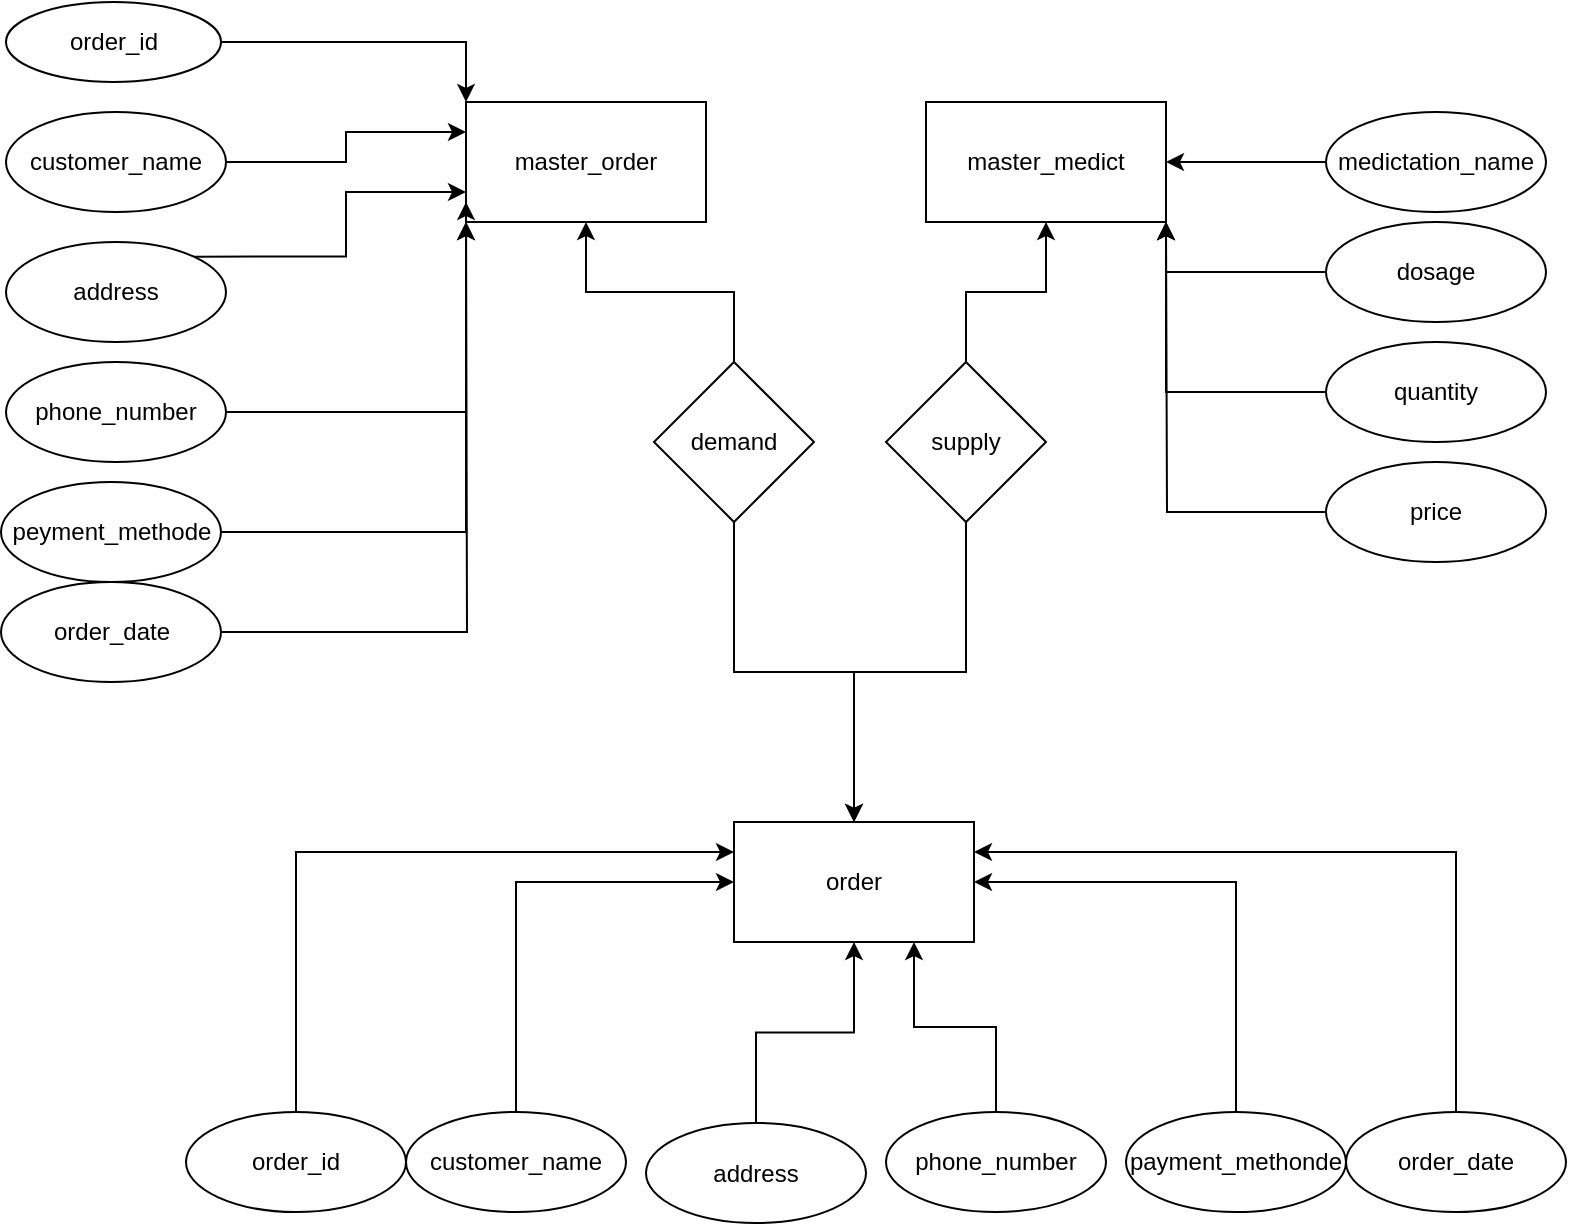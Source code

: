 <mxfile version="24.7.16">
  <diagram name="Page-1" id="Ex8BCCso97LuvEAVhhQ6">
    <mxGraphModel dx="1222" dy="1927" grid="1" gridSize="10" guides="1" tooltips="1" connect="1" arrows="1" fold="1" page="1" pageScale="1" pageWidth="827" pageHeight="1169" math="0" shadow="0">
      <root>
        <mxCell id="0" />
        <mxCell id="1" parent="0" />
        <mxCell id="YYD-YdkkWs8XVVCYrHQj-41" value="master_order" style="rounded=0;whiteSpace=wrap;html=1;" vertex="1" parent="1">
          <mxGeometry x="280" y="-1010" width="120" height="60" as="geometry" />
        </mxCell>
        <mxCell id="YYD-YdkkWs8XVVCYrHQj-46" style="edgeStyle=orthogonalEdgeStyle;rounded=0;orthogonalLoop=1;jettySize=auto;html=1;exitX=1;exitY=0.5;exitDx=0;exitDy=0;entryX=0;entryY=0;entryDx=0;entryDy=0;" edge="1" parent="1" source="YYD-YdkkWs8XVVCYrHQj-44" target="YYD-YdkkWs8XVVCYrHQj-41">
          <mxGeometry relative="1" as="geometry" />
        </mxCell>
        <mxCell id="YYD-YdkkWs8XVVCYrHQj-44" value="order_id" style="ellipse;whiteSpace=wrap;html=1;" vertex="1" parent="1">
          <mxGeometry x="50" y="-1060" width="107.5" height="40" as="geometry" />
        </mxCell>
        <mxCell id="YYD-YdkkWs8XVVCYrHQj-53" style="edgeStyle=orthogonalEdgeStyle;rounded=0;orthogonalLoop=1;jettySize=auto;html=1;exitX=1;exitY=0;exitDx=0;exitDy=0;entryX=0;entryY=0.75;entryDx=0;entryDy=0;" edge="1" parent="1" source="YYD-YdkkWs8XVVCYrHQj-47" target="YYD-YdkkWs8XVVCYrHQj-41">
          <mxGeometry relative="1" as="geometry" />
        </mxCell>
        <mxCell id="YYD-YdkkWs8XVVCYrHQj-47" value="address" style="ellipse;whiteSpace=wrap;html=1;" vertex="1" parent="1">
          <mxGeometry x="50" y="-940" width="110" height="50" as="geometry" />
        </mxCell>
        <mxCell id="YYD-YdkkWs8XVVCYrHQj-52" style="edgeStyle=orthogonalEdgeStyle;rounded=0;orthogonalLoop=1;jettySize=auto;html=1;exitX=1;exitY=0.5;exitDx=0;exitDy=0;entryX=0;entryY=0.25;entryDx=0;entryDy=0;" edge="1" parent="1" source="YYD-YdkkWs8XVVCYrHQj-48" target="YYD-YdkkWs8XVVCYrHQj-41">
          <mxGeometry relative="1" as="geometry" />
        </mxCell>
        <mxCell id="YYD-YdkkWs8XVVCYrHQj-48" value="customer_name" style="ellipse;whiteSpace=wrap;html=1;" vertex="1" parent="1">
          <mxGeometry x="50" y="-1005" width="110" height="50" as="geometry" />
        </mxCell>
        <mxCell id="YYD-YdkkWs8XVVCYrHQj-66" style="edgeStyle=orthogonalEdgeStyle;rounded=0;orthogonalLoop=1;jettySize=auto;html=1;exitX=1;exitY=0.5;exitDx=0;exitDy=0;entryX=0;entryY=1;entryDx=0;entryDy=0;" edge="1" parent="1" source="YYD-YdkkWs8XVVCYrHQj-49" target="YYD-YdkkWs8XVVCYrHQj-41">
          <mxGeometry relative="1" as="geometry" />
        </mxCell>
        <mxCell id="YYD-YdkkWs8XVVCYrHQj-49" value="phone_number" style="ellipse;whiteSpace=wrap;html=1;" vertex="1" parent="1">
          <mxGeometry x="50" y="-880" width="110" height="50" as="geometry" />
        </mxCell>
        <mxCell id="YYD-YdkkWs8XVVCYrHQj-58" value="master_medict" style="rounded=0;whiteSpace=wrap;html=1;" vertex="1" parent="1">
          <mxGeometry x="510" y="-1010" width="120" height="60" as="geometry" />
        </mxCell>
        <mxCell id="YYD-YdkkWs8XVVCYrHQj-72" style="edgeStyle=orthogonalEdgeStyle;rounded=0;orthogonalLoop=1;jettySize=auto;html=1;exitX=0;exitY=0.5;exitDx=0;exitDy=0;entryX=1;entryY=0.5;entryDx=0;entryDy=0;" edge="1" parent="1" source="YYD-YdkkWs8XVVCYrHQj-61" target="YYD-YdkkWs8XVVCYrHQj-58">
          <mxGeometry relative="1" as="geometry" />
        </mxCell>
        <mxCell id="YYD-YdkkWs8XVVCYrHQj-61" value="medictation_name" style="ellipse;whiteSpace=wrap;html=1;" vertex="1" parent="1">
          <mxGeometry x="710" y="-1005" width="110" height="50" as="geometry" />
        </mxCell>
        <mxCell id="YYD-YdkkWs8XVVCYrHQj-68" style="edgeStyle=orthogonalEdgeStyle;rounded=0;orthogonalLoop=1;jettySize=auto;html=1;exitX=0;exitY=0.5;exitDx=0;exitDy=0;entryX=1;entryY=1;entryDx=0;entryDy=0;" edge="1" parent="1" source="YYD-YdkkWs8XVVCYrHQj-62" target="YYD-YdkkWs8XVVCYrHQj-58">
          <mxGeometry relative="1" as="geometry" />
        </mxCell>
        <mxCell id="YYD-YdkkWs8XVVCYrHQj-62" value="dosage" style="ellipse;whiteSpace=wrap;html=1;" vertex="1" parent="1">
          <mxGeometry x="710" y="-950" width="110" height="50" as="geometry" />
        </mxCell>
        <mxCell id="YYD-YdkkWs8XVVCYrHQj-69" value="order" style="rounded=0;whiteSpace=wrap;html=1;" vertex="1" parent="1">
          <mxGeometry x="414" y="-650" width="120" height="60" as="geometry" />
        </mxCell>
        <mxCell id="YYD-YdkkWs8XVVCYrHQj-80" style="edgeStyle=orthogonalEdgeStyle;rounded=0;orthogonalLoop=1;jettySize=auto;html=1;exitX=0.5;exitY=0;exitDx=0;exitDy=0;entryX=0;entryY=0.5;entryDx=0;entryDy=0;" edge="1" parent="1" source="YYD-YdkkWs8XVVCYrHQj-73" target="YYD-YdkkWs8XVVCYrHQj-69">
          <mxGeometry relative="1" as="geometry" />
        </mxCell>
        <mxCell id="YYD-YdkkWs8XVVCYrHQj-73" value="customer_name" style="ellipse;whiteSpace=wrap;html=1;" vertex="1" parent="1">
          <mxGeometry x="250" y="-505" width="110" height="50" as="geometry" />
        </mxCell>
        <mxCell id="YYD-YdkkWs8XVVCYrHQj-79" style="edgeStyle=orthogonalEdgeStyle;rounded=0;orthogonalLoop=1;jettySize=auto;html=1;exitX=0.5;exitY=0;exitDx=0;exitDy=0;entryX=0;entryY=0.25;entryDx=0;entryDy=0;" edge="1" parent="1" source="YYD-YdkkWs8XVVCYrHQj-74" target="YYD-YdkkWs8XVVCYrHQj-69">
          <mxGeometry relative="1" as="geometry" />
        </mxCell>
        <mxCell id="YYD-YdkkWs8XVVCYrHQj-74" value="order_id" style="ellipse;whiteSpace=wrap;html=1;" vertex="1" parent="1">
          <mxGeometry x="140" y="-505" width="110" height="50" as="geometry" />
        </mxCell>
        <mxCell id="YYD-YdkkWs8XVVCYrHQj-84" style="edgeStyle=orthogonalEdgeStyle;rounded=0;orthogonalLoop=1;jettySize=auto;html=1;exitX=0.5;exitY=0;exitDx=0;exitDy=0;entryX=1;entryY=0.25;entryDx=0;entryDy=0;" edge="1" parent="1" source="YYD-YdkkWs8XVVCYrHQj-75" target="YYD-YdkkWs8XVVCYrHQj-69">
          <mxGeometry relative="1" as="geometry">
            <mxPoint x="560" y="-620" as="targetPoint" />
          </mxGeometry>
        </mxCell>
        <mxCell id="YYD-YdkkWs8XVVCYrHQj-75" value="order_date" style="ellipse;whiteSpace=wrap;html=1;" vertex="1" parent="1">
          <mxGeometry x="720" y="-505" width="110" height="50" as="geometry" />
        </mxCell>
        <mxCell id="YYD-YdkkWs8XVVCYrHQj-76" value="address" style="ellipse;whiteSpace=wrap;html=1;" vertex="1" parent="1">
          <mxGeometry x="370" y="-499.5" width="110" height="50" as="geometry" />
        </mxCell>
        <mxCell id="YYD-YdkkWs8XVVCYrHQj-102" style="edgeStyle=orthogonalEdgeStyle;rounded=0;orthogonalLoop=1;jettySize=auto;html=1;exitX=0.5;exitY=0;exitDx=0;exitDy=0;entryX=0.75;entryY=1;entryDx=0;entryDy=0;" edge="1" parent="1" source="YYD-YdkkWs8XVVCYrHQj-77" target="YYD-YdkkWs8XVVCYrHQj-69">
          <mxGeometry relative="1" as="geometry" />
        </mxCell>
        <mxCell id="YYD-YdkkWs8XVVCYrHQj-77" value="phone_number" style="ellipse;whiteSpace=wrap;html=1;" vertex="1" parent="1">
          <mxGeometry x="490" y="-505" width="110" height="50" as="geometry" />
        </mxCell>
        <mxCell id="YYD-YdkkWs8XVVCYrHQj-83" style="edgeStyle=orthogonalEdgeStyle;rounded=0;orthogonalLoop=1;jettySize=auto;html=1;exitX=0.5;exitY=0;exitDx=0;exitDy=0;entryX=1;entryY=0.5;entryDx=0;entryDy=0;" edge="1" parent="1" source="YYD-YdkkWs8XVVCYrHQj-78" target="YYD-YdkkWs8XVVCYrHQj-69">
          <mxGeometry relative="1" as="geometry" />
        </mxCell>
        <mxCell id="YYD-YdkkWs8XVVCYrHQj-78" value="payment_methonde" style="ellipse;whiteSpace=wrap;html=1;" vertex="1" parent="1">
          <mxGeometry x="610" y="-505" width="110" height="50" as="geometry" />
        </mxCell>
        <mxCell id="YYD-YdkkWs8XVVCYrHQj-81" style="edgeStyle=orthogonalEdgeStyle;rounded=0;orthogonalLoop=1;jettySize=auto;html=1;entryX=0.5;entryY=1;entryDx=0;entryDy=0;" edge="1" parent="1" source="YYD-YdkkWs8XVVCYrHQj-76" target="YYD-YdkkWs8XVVCYrHQj-69">
          <mxGeometry relative="1" as="geometry" />
        </mxCell>
        <mxCell id="YYD-YdkkWs8XVVCYrHQj-88" style="edgeStyle=orthogonalEdgeStyle;rounded=0;orthogonalLoop=1;jettySize=auto;html=1;exitX=0.5;exitY=0;exitDx=0;exitDy=0;entryX=0.5;entryY=1;entryDx=0;entryDy=0;" edge="1" parent="1" source="YYD-YdkkWs8XVVCYrHQj-85" target="YYD-YdkkWs8XVVCYrHQj-41">
          <mxGeometry relative="1" as="geometry" />
        </mxCell>
        <mxCell id="YYD-YdkkWs8XVVCYrHQj-89" style="edgeStyle=orthogonalEdgeStyle;rounded=0;orthogonalLoop=1;jettySize=auto;html=1;exitX=0.5;exitY=1;exitDx=0;exitDy=0;entryX=0.5;entryY=0;entryDx=0;entryDy=0;" edge="1" parent="1" source="YYD-YdkkWs8XVVCYrHQj-85" target="YYD-YdkkWs8XVVCYrHQj-69">
          <mxGeometry relative="1" as="geometry" />
        </mxCell>
        <mxCell id="YYD-YdkkWs8XVVCYrHQj-85" value="demand" style="rhombus;whiteSpace=wrap;html=1;" vertex="1" parent="1">
          <mxGeometry x="374" y="-880" width="80" height="80" as="geometry" />
        </mxCell>
        <mxCell id="YYD-YdkkWs8XVVCYrHQj-87" style="edgeStyle=orthogonalEdgeStyle;rounded=0;orthogonalLoop=1;jettySize=auto;html=1;exitX=0.5;exitY=0;exitDx=0;exitDy=0;entryX=0.5;entryY=1;entryDx=0;entryDy=0;" edge="1" parent="1" source="YYD-YdkkWs8XVVCYrHQj-86" target="YYD-YdkkWs8XVVCYrHQj-58">
          <mxGeometry relative="1" as="geometry" />
        </mxCell>
        <mxCell id="YYD-YdkkWs8XVVCYrHQj-90" style="edgeStyle=orthogonalEdgeStyle;rounded=0;orthogonalLoop=1;jettySize=auto;html=1;exitX=0.5;exitY=1;exitDx=0;exitDy=0;entryX=0.5;entryY=0;entryDx=0;entryDy=0;" edge="1" parent="1" source="YYD-YdkkWs8XVVCYrHQj-86" target="YYD-YdkkWs8XVVCYrHQj-69">
          <mxGeometry relative="1" as="geometry">
            <mxPoint x="470" y="-760" as="targetPoint" />
          </mxGeometry>
        </mxCell>
        <mxCell id="YYD-YdkkWs8XVVCYrHQj-86" value="supply" style="rhombus;whiteSpace=wrap;html=1;" vertex="1" parent="1">
          <mxGeometry x="490" y="-880" width="80" height="80" as="geometry" />
        </mxCell>
        <mxCell id="YYD-YdkkWs8XVVCYrHQj-93" style="edgeStyle=orthogonalEdgeStyle;rounded=0;orthogonalLoop=1;jettySize=auto;html=1;exitX=1;exitY=0.5;exitDx=0;exitDy=0;entryX=0;entryY=1;entryDx=0;entryDy=0;" edge="1" parent="1" source="YYD-YdkkWs8XVVCYrHQj-91" target="YYD-YdkkWs8XVVCYrHQj-41">
          <mxGeometry relative="1" as="geometry" />
        </mxCell>
        <mxCell id="YYD-YdkkWs8XVVCYrHQj-91" value="peyment_methode" style="ellipse;whiteSpace=wrap;html=1;" vertex="1" parent="1">
          <mxGeometry x="47.5" y="-820" width="110" height="50" as="geometry" />
        </mxCell>
        <mxCell id="YYD-YdkkWs8XVVCYrHQj-94" style="edgeStyle=orthogonalEdgeStyle;rounded=0;orthogonalLoop=1;jettySize=auto;html=1;exitX=1;exitY=0.5;exitDx=0;exitDy=0;" edge="1" parent="1" source="YYD-YdkkWs8XVVCYrHQj-92">
          <mxGeometry relative="1" as="geometry">
            <mxPoint x="280" y="-960.0" as="targetPoint" />
          </mxGeometry>
        </mxCell>
        <mxCell id="YYD-YdkkWs8XVVCYrHQj-92" value="order_date" style="ellipse;whiteSpace=wrap;html=1;" vertex="1" parent="1">
          <mxGeometry x="47.5" y="-770" width="110" height="50" as="geometry" />
        </mxCell>
        <mxCell id="YYD-YdkkWs8XVVCYrHQj-99" style="edgeStyle=orthogonalEdgeStyle;rounded=0;orthogonalLoop=1;jettySize=auto;html=1;exitX=0;exitY=0.5;exitDx=0;exitDy=0;entryX=1;entryY=1;entryDx=0;entryDy=0;" edge="1" parent="1" source="YYD-YdkkWs8XVVCYrHQj-95" target="YYD-YdkkWs8XVVCYrHQj-58">
          <mxGeometry relative="1" as="geometry" />
        </mxCell>
        <mxCell id="YYD-YdkkWs8XVVCYrHQj-95" value="quantity" style="ellipse;whiteSpace=wrap;html=1;" vertex="1" parent="1">
          <mxGeometry x="710" y="-890" width="110" height="50" as="geometry" />
        </mxCell>
        <mxCell id="YYD-YdkkWs8XVVCYrHQj-100" style="edgeStyle=orthogonalEdgeStyle;rounded=0;orthogonalLoop=1;jettySize=auto;html=1;exitX=0;exitY=0.5;exitDx=0;exitDy=0;" edge="1" parent="1" source="YYD-YdkkWs8XVVCYrHQj-96">
          <mxGeometry relative="1" as="geometry">
            <mxPoint x="630" y="-950.0" as="targetPoint" />
          </mxGeometry>
        </mxCell>
        <mxCell id="YYD-YdkkWs8XVVCYrHQj-96" value="price" style="ellipse;whiteSpace=wrap;html=1;" vertex="1" parent="1">
          <mxGeometry x="710" y="-830" width="110" height="50" as="geometry" />
        </mxCell>
      </root>
    </mxGraphModel>
  </diagram>
</mxfile>
